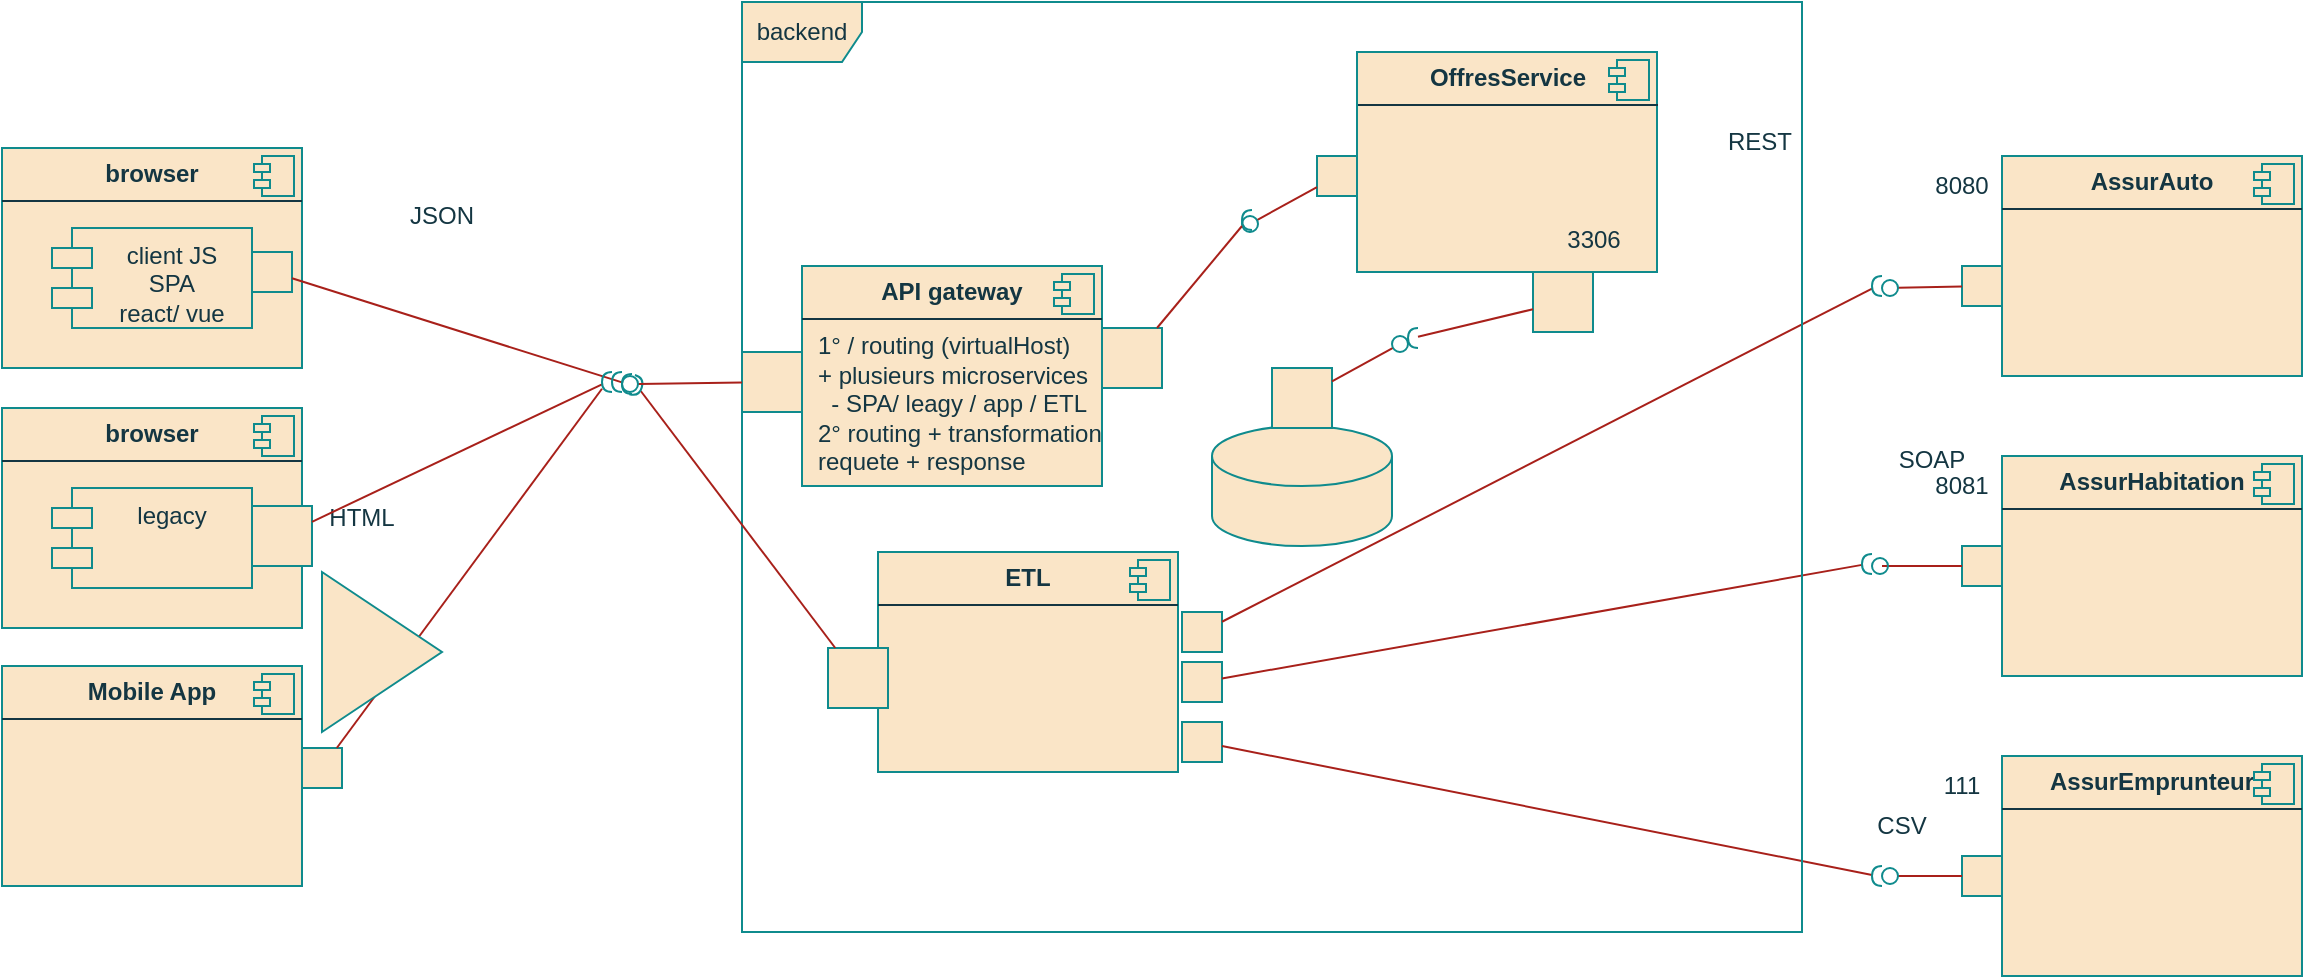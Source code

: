 <mxfile version="28.2.8">
  <diagram name="Page-1" id="EYg3MqegUCzYYS_CXkTB">
    <mxGraphModel dx="1836" dy="536" grid="1" gridSize="10" guides="1" tooltips="1" connect="1" arrows="1" fold="1" page="1" pageScale="1" pageWidth="827" pageHeight="1169" math="0" shadow="0">
      <root>
        <mxCell id="0" />
        <mxCell id="1" parent="0" />
        <mxCell id="wHHLx8FjQf187PXlfKUF-317" value="&lt;p style=&quot;margin:0px;margin-top:6px;text-align:center;&quot;&gt;&lt;b&gt;browser&lt;/b&gt;&lt;/p&gt;&lt;hr size=&quot;1&quot; style=&quot;border-style:solid;&quot;&gt;&lt;p style=&quot;margin:0px;margin-left:8px;&quot;&gt;&lt;br&gt;&lt;/p&gt;" style="align=left;overflow=fill;html=1;dropTarget=0;whiteSpace=wrap;strokeColor=#0F8B8D;fontColor=#143642;fillColor=#FAE5C7;labelBackgroundColor=none;" parent="1" vertex="1">
          <mxGeometry x="-240" y="318" width="150" height="110" as="geometry" />
        </mxCell>
        <mxCell id="wHHLx8FjQf187PXlfKUF-318" value="" style="shape=component;jettyWidth=8;jettyHeight=4;strokeColor=#0F8B8D;fontColor=#143642;fillColor=#FAE5C7;labelBackgroundColor=none;" parent="wHHLx8FjQf187PXlfKUF-317" vertex="1">
          <mxGeometry x="1" width="20" height="20" relative="1" as="geometry">
            <mxPoint x="-24" y="4" as="offset" />
          </mxGeometry>
        </mxCell>
        <mxCell id="wHHLx8FjQf187PXlfKUF-319" value="&lt;p style=&quot;margin:0px;margin-top:6px;text-align:center;&quot;&gt;&lt;b&gt;Mobile App&lt;/b&gt;&lt;/p&gt;&lt;hr size=&quot;1&quot; style=&quot;border-style:solid;&quot;&gt;&lt;p style=&quot;margin:0px;margin-left:8px;&quot;&gt;&lt;br&gt;&lt;/p&gt;" style="align=left;overflow=fill;html=1;dropTarget=0;whiteSpace=wrap;strokeColor=#0F8B8D;fontColor=#143642;fillColor=#FAE5C7;labelBackgroundColor=none;" parent="1" vertex="1">
          <mxGeometry x="-240" y="577" width="150" height="110" as="geometry" />
        </mxCell>
        <mxCell id="wHHLx8FjQf187PXlfKUF-320" value="" style="shape=component;jettyWidth=8;jettyHeight=4;strokeColor=#0F8B8D;fontColor=#143642;fillColor=#FAE5C7;labelBackgroundColor=none;" parent="wHHLx8FjQf187PXlfKUF-319" vertex="1">
          <mxGeometry x="1" width="20" height="20" relative="1" as="geometry">
            <mxPoint x="-24" y="4" as="offset" />
          </mxGeometry>
        </mxCell>
        <mxCell id="wHHLx8FjQf187PXlfKUF-321" value="&lt;div&gt;client JS&lt;/div&gt;&lt;div&gt;SPA&lt;/div&gt;&lt;div&gt;react/ vue&lt;/div&gt;" style="shape=module;align=left;spacingLeft=20;align=center;verticalAlign=top;whiteSpace=wrap;html=1;strokeColor=#0F8B8D;fontColor=#143642;fillColor=#FAE5C7;labelBackgroundColor=none;" parent="1" vertex="1">
          <mxGeometry x="-215" y="358" width="100" height="50" as="geometry" />
        </mxCell>
        <mxCell id="wHHLx8FjQf187PXlfKUF-322" value="&lt;p style=&quot;margin:0px;margin-top:6px;text-align:center;&quot;&gt;&lt;b&gt;OffresService&lt;/b&gt;&lt;/p&gt;&lt;hr size=&quot;1&quot; style=&quot;border-style:solid;&quot;&gt;&lt;p style=&quot;margin:0px;margin-left:8px;&quot;&gt;&lt;br&gt;&lt;/p&gt;" style="align=left;overflow=fill;html=1;dropTarget=0;whiteSpace=wrap;strokeColor=#0F8B8D;fontColor=#143642;fillColor=#FAE5C7;labelBackgroundColor=none;" parent="1" vertex="1">
          <mxGeometry x="437.5" y="270" width="150" height="110" as="geometry" />
        </mxCell>
        <mxCell id="wHHLx8FjQf187PXlfKUF-323" value="" style="shape=component;jettyWidth=8;jettyHeight=4;strokeColor=#0F8B8D;fontColor=#143642;fillColor=#FAE5C7;labelBackgroundColor=none;" parent="wHHLx8FjQf187PXlfKUF-322" vertex="1">
          <mxGeometry x="1" width="20" height="20" relative="1" as="geometry">
            <mxPoint x="-24" y="4" as="offset" />
          </mxGeometry>
        </mxCell>
        <mxCell id="wHHLx8FjQf187PXlfKUF-324" value="&lt;p style=&quot;margin:0px;margin-top:6px;text-align:center;&quot;&gt;&lt;b&gt;AssurAuto&lt;/b&gt;&lt;/p&gt;&lt;hr size=&quot;1&quot; style=&quot;border-style:solid;&quot;&gt;&lt;p style=&quot;margin:0px;margin-left:8px;&quot;&gt;&lt;br&gt;&lt;/p&gt;" style="align=left;overflow=fill;html=1;dropTarget=0;whiteSpace=wrap;strokeColor=#0F8B8D;fontColor=#143642;fillColor=#FAE5C7;labelBackgroundColor=none;" parent="1" vertex="1">
          <mxGeometry x="760" y="322" width="150" height="110" as="geometry" />
        </mxCell>
        <mxCell id="wHHLx8FjQf187PXlfKUF-325" value="" style="shape=component;jettyWidth=8;jettyHeight=4;strokeColor=#0F8B8D;fontColor=#143642;fillColor=#FAE5C7;labelBackgroundColor=none;" parent="wHHLx8FjQf187PXlfKUF-324" vertex="1">
          <mxGeometry x="1" width="20" height="20" relative="1" as="geometry">
            <mxPoint x="-24" y="4" as="offset" />
          </mxGeometry>
        </mxCell>
        <mxCell id="wHHLx8FjQf187PXlfKUF-326" value="&lt;p style=&quot;margin:0px;margin-top:6px;text-align:center;&quot;&gt;&lt;b&gt;AssurHabitation&lt;/b&gt;&lt;/p&gt;&lt;hr size=&quot;1&quot; style=&quot;border-style:solid;&quot;&gt;&lt;p style=&quot;margin:0px;margin-left:8px;&quot;&gt;&lt;br&gt;&lt;/p&gt;" style="align=left;overflow=fill;html=1;dropTarget=0;whiteSpace=wrap;strokeColor=#0F8B8D;fontColor=#143642;fillColor=#FAE5C7;labelBackgroundColor=none;" parent="1" vertex="1">
          <mxGeometry x="760" y="472" width="150" height="110" as="geometry" />
        </mxCell>
        <mxCell id="wHHLx8FjQf187PXlfKUF-327" value="" style="shape=component;jettyWidth=8;jettyHeight=4;strokeColor=#0F8B8D;fontColor=#143642;fillColor=#FAE5C7;labelBackgroundColor=none;" parent="wHHLx8FjQf187PXlfKUF-326" vertex="1">
          <mxGeometry x="1" width="20" height="20" relative="1" as="geometry">
            <mxPoint x="-24" y="4" as="offset" />
          </mxGeometry>
        </mxCell>
        <mxCell id="wHHLx8FjQf187PXlfKUF-328" value="&lt;p style=&quot;margin:0px;margin-top:6px;text-align:center;&quot;&gt;&lt;b&gt;AssurEmprunteur&lt;/b&gt;&lt;/p&gt;&lt;hr size=&quot;1&quot; style=&quot;border-style:solid;&quot;&gt;&lt;p style=&quot;margin:0px;margin-left:8px;&quot;&gt;&lt;br&gt;&lt;/p&gt;" style="align=left;overflow=fill;html=1;dropTarget=0;whiteSpace=wrap;strokeColor=#0F8B8D;fontColor=#143642;fillColor=#FAE5C7;labelBackgroundColor=none;" parent="1" vertex="1">
          <mxGeometry x="760" y="622" width="150" height="110" as="geometry" />
        </mxCell>
        <mxCell id="wHHLx8FjQf187PXlfKUF-329" value="" style="shape=component;jettyWidth=8;jettyHeight=4;strokeColor=#0F8B8D;fontColor=#143642;fillColor=#FAE5C7;labelBackgroundColor=none;" parent="wHHLx8FjQf187PXlfKUF-328" vertex="1">
          <mxGeometry x="1" width="20" height="20" relative="1" as="geometry">
            <mxPoint x="-24" y="4" as="offset" />
          </mxGeometry>
        </mxCell>
        <mxCell id="wHHLx8FjQf187PXlfKUF-337" value="" style="html=1;rounded=0;strokeColor=#0F8B8D;fontColor=#143642;fillColor=#FAE5C7;labelBackgroundColor=none;" parent="1" vertex="1">
          <mxGeometry x="417.5" y="322" width="20" height="20" as="geometry" />
        </mxCell>
        <mxCell id="wHHLx8FjQf187PXlfKUF-338" value="" style="endArrow=none;html=1;rounded=0;align=center;verticalAlign=top;endFill=0;labelBackgroundColor=none;endSize=2;strokeColor=#A8201A;fontColor=default;fillColor=#FAE5C7;" parent="1" source="wHHLx8FjQf187PXlfKUF-337" target="wHHLx8FjQf187PXlfKUF-339" edge="1">
          <mxGeometry relative="1" as="geometry" />
        </mxCell>
        <mxCell id="wHHLx8FjQf187PXlfKUF-339" value="" style="ellipse;html=1;fontSize=11;align=center;fillColor=none;points=[];aspect=fixed;resizable=0;verticalAlign=bottom;labelPosition=center;verticalLabelPosition=top;flipH=1;strokeColor=#0F8B8D;fontColor=#143642;labelBackgroundColor=none;" parent="1" vertex="1">
          <mxGeometry x="380" y="352" width="8" height="8" as="geometry" />
        </mxCell>
        <mxCell id="wHHLx8FjQf187PXlfKUF-340" value="" style="html=1;rounded=0;strokeColor=#0F8B8D;fontColor=#143642;fillColor=#FAE5C7;labelBackgroundColor=none;" parent="1" vertex="1">
          <mxGeometry x="-115" y="370" width="20" height="20" as="geometry" />
        </mxCell>
        <mxCell id="wHHLx8FjQf187PXlfKUF-341" value="" style="endArrow=none;html=1;rounded=0;align=center;verticalAlign=top;endFill=0;labelBackgroundColor=none;endSize=2;strokeColor=#A8201A;fontColor=default;fillColor=#FAE5C7;" parent="1" source="wHHLx8FjQf187PXlfKUF-340" target="wHHLx8FjQf187PXlfKUF-342" edge="1">
          <mxGeometry relative="1" as="geometry" />
        </mxCell>
        <mxCell id="wHHLx8FjQf187PXlfKUF-342" value="" style="shape=requiredInterface;html=1;fontSize=11;align=center;fillColor=none;points=[];aspect=fixed;resizable=0;verticalAlign=bottom;labelPosition=center;verticalLabelPosition=top;flipH=1;strokeColor=#0F8B8D;fontColor=#143642;labelBackgroundColor=none;" parent="1" vertex="1">
          <mxGeometry x="70" y="431" width="5" height="10" as="geometry" />
        </mxCell>
        <mxCell id="wHHLx8FjQf187PXlfKUF-343" value="" style="html=1;rounded=0;strokeColor=#0F8B8D;fontColor=#143642;fillColor=#FAE5C7;labelBackgroundColor=none;" parent="1" vertex="1">
          <mxGeometry x="-90" y="618" width="20" height="20" as="geometry" />
        </mxCell>
        <mxCell id="wHHLx8FjQf187PXlfKUF-344" value="" style="endArrow=none;html=1;rounded=0;align=center;verticalAlign=top;endFill=0;labelBackgroundColor=none;endSize=2;strokeColor=#A8201A;fontColor=default;fillColor=#FAE5C7;" parent="1" source="wHHLx8FjQf187PXlfKUF-343" target="wHHLx8FjQf187PXlfKUF-345" edge="1">
          <mxGeometry relative="1" as="geometry" />
        </mxCell>
        <mxCell id="wHHLx8FjQf187PXlfKUF-346" value="" style="html=1;rounded=0;strokeColor=#0F8B8D;fontColor=#143642;fillColor=#FAE5C7;labelBackgroundColor=none;" parent="1" vertex="1">
          <mxGeometry x="740" y="377" width="20" height="20" as="geometry" />
        </mxCell>
        <mxCell id="wHHLx8FjQf187PXlfKUF-347" value="" style="endArrow=none;html=1;rounded=0;align=center;verticalAlign=top;endFill=0;labelBackgroundColor=none;endSize=2;strokeColor=#A8201A;fontColor=default;fillColor=#FAE5C7;" parent="1" source="wHHLx8FjQf187PXlfKUF-346" target="wHHLx8FjQf187PXlfKUF-348" edge="1">
          <mxGeometry relative="1" as="geometry" />
        </mxCell>
        <mxCell id="wHHLx8FjQf187PXlfKUF-348" value="" style="ellipse;html=1;fontSize=11;align=center;fillColor=none;points=[];aspect=fixed;resizable=0;verticalAlign=bottom;labelPosition=center;verticalLabelPosition=top;flipH=1;strokeColor=#0F8B8D;fontColor=#143642;labelBackgroundColor=none;" parent="1" vertex="1">
          <mxGeometry x="700" y="384" width="8" height="8" as="geometry" />
        </mxCell>
        <mxCell id="wHHLx8FjQf187PXlfKUF-349" value="" style="html=1;rounded=0;strokeColor=#0F8B8D;fontColor=#143642;fillColor=#FAE5C7;labelBackgroundColor=none;" parent="1" vertex="1">
          <mxGeometry x="350" y="550" width="20" height="20" as="geometry" />
        </mxCell>
        <mxCell id="wHHLx8FjQf187PXlfKUF-350" value="" style="endArrow=none;html=1;rounded=0;align=center;verticalAlign=top;endFill=0;labelBackgroundColor=none;endSize=2;strokeColor=#A8201A;fontColor=default;fillColor=#FAE5C7;" parent="1" source="wHHLx8FjQf187PXlfKUF-349" target="wHHLx8FjQf187PXlfKUF-351" edge="1">
          <mxGeometry relative="1" as="geometry" />
        </mxCell>
        <mxCell id="wHHLx8FjQf187PXlfKUF-351" value="" style="shape=requiredInterface;html=1;fontSize=11;align=center;fillColor=none;points=[];aspect=fixed;resizable=0;verticalAlign=bottom;labelPosition=center;verticalLabelPosition=top;flipH=1;strokeColor=#0F8B8D;fontColor=#143642;labelBackgroundColor=none;" parent="1" vertex="1">
          <mxGeometry x="695" y="382" width="5" height="10" as="geometry" />
        </mxCell>
        <mxCell id="wHHLx8FjQf187PXlfKUF-352" value="" style="html=1;rounded=0;strokeColor=#0F8B8D;fontColor=#143642;fillColor=#FAE5C7;labelBackgroundColor=none;" parent="1" vertex="1">
          <mxGeometry x="350" y="575" width="20" height="20" as="geometry" />
        </mxCell>
        <mxCell id="wHHLx8FjQf187PXlfKUF-353" value="" style="endArrow=none;html=1;rounded=0;align=center;verticalAlign=top;endFill=0;labelBackgroundColor=none;endSize=2;strokeColor=#A8201A;fontColor=default;fillColor=#FAE5C7;" parent="1" source="wHHLx8FjQf187PXlfKUF-352" target="wHHLx8FjQf187PXlfKUF-354" edge="1">
          <mxGeometry relative="1" as="geometry" />
        </mxCell>
        <mxCell id="wHHLx8FjQf187PXlfKUF-354" value="" style="shape=requiredInterface;html=1;fontSize=11;align=center;fillColor=none;points=[];aspect=fixed;resizable=0;verticalAlign=bottom;labelPosition=center;verticalLabelPosition=top;flipH=1;strokeColor=#0F8B8D;fontColor=#143642;labelBackgroundColor=none;" parent="1" vertex="1">
          <mxGeometry x="690" y="521" width="5" height="10" as="geometry" />
        </mxCell>
        <mxCell id="wHHLx8FjQf187PXlfKUF-355" value="" style="html=1;rounded=0;strokeColor=#0F8B8D;fontColor=#143642;fillColor=#FAE5C7;labelBackgroundColor=none;" parent="1" vertex="1">
          <mxGeometry x="740" y="517" width="20" height="20" as="geometry" />
        </mxCell>
        <mxCell id="wHHLx8FjQf187PXlfKUF-356" value="" style="endArrow=none;html=1;rounded=0;align=center;verticalAlign=top;endFill=0;labelBackgroundColor=none;endSize=2;strokeColor=#A8201A;fontColor=default;fillColor=#FAE5C7;" parent="1" source="wHHLx8FjQf187PXlfKUF-357" edge="1">
          <mxGeometry relative="1" as="geometry">
            <mxPoint x="700" y="527" as="targetPoint" />
          </mxGeometry>
        </mxCell>
        <mxCell id="wHHLx8FjQf187PXlfKUF-358" value="" style="endArrow=none;html=1;rounded=0;align=center;verticalAlign=top;endFill=0;labelBackgroundColor=none;endSize=2;strokeColor=#A8201A;fontColor=default;fillColor=#FAE5C7;" parent="1" source="wHHLx8FjQf187PXlfKUF-355" target="wHHLx8FjQf187PXlfKUF-357" edge="1">
          <mxGeometry relative="1" as="geometry">
            <mxPoint x="740" y="527" as="sourcePoint" />
            <mxPoint x="700" y="527" as="targetPoint" />
          </mxGeometry>
        </mxCell>
        <mxCell id="wHHLx8FjQf187PXlfKUF-357" value="" style="ellipse;html=1;fontSize=11;align=center;fillColor=none;points=[];aspect=fixed;resizable=0;verticalAlign=bottom;labelPosition=center;verticalLabelPosition=top;flipH=1;strokeColor=#0F8B8D;fontColor=#143642;labelBackgroundColor=none;" parent="1" vertex="1">
          <mxGeometry x="695" y="523" width="8" height="8" as="geometry" />
        </mxCell>
        <mxCell id="wHHLx8FjQf187PXlfKUF-359" value="" style="html=1;rounded=0;strokeColor=#0F8B8D;fontColor=#143642;fillColor=#FAE5C7;labelBackgroundColor=none;" parent="1" vertex="1">
          <mxGeometry x="740" y="672" width="20" height="20" as="geometry" />
        </mxCell>
        <mxCell id="wHHLx8FjQf187PXlfKUF-360" value="" style="endArrow=none;html=1;rounded=0;align=center;verticalAlign=top;endFill=0;labelBackgroundColor=none;endSize=2;strokeColor=#A8201A;fontColor=default;fillColor=#FAE5C7;" parent="1" source="wHHLx8FjQf187PXlfKUF-359" target="wHHLx8FjQf187PXlfKUF-361" edge="1">
          <mxGeometry relative="1" as="geometry" />
        </mxCell>
        <mxCell id="wHHLx8FjQf187PXlfKUF-361" value="" style="ellipse;html=1;fontSize=11;align=center;fillColor=none;points=[];aspect=fixed;resizable=0;verticalAlign=bottom;labelPosition=center;verticalLabelPosition=top;flipH=1;strokeColor=#0F8B8D;fontColor=#143642;labelBackgroundColor=none;" parent="1" vertex="1">
          <mxGeometry x="700" y="678" width="8" height="8" as="geometry" />
        </mxCell>
        <mxCell id="wHHLx8FjQf187PXlfKUF-362" value="" style="html=1;rounded=0;strokeColor=#0F8B8D;fontColor=#143642;fillColor=#FAE5C7;labelBackgroundColor=none;" parent="1" vertex="1">
          <mxGeometry x="350" y="605" width="20" height="20" as="geometry" />
        </mxCell>
        <mxCell id="wHHLx8FjQf187PXlfKUF-363" value="" style="endArrow=none;html=1;rounded=0;align=center;verticalAlign=top;endFill=0;labelBackgroundColor=none;endSize=2;strokeColor=#A8201A;fontColor=default;fillColor=#FAE5C7;" parent="1" source="wHHLx8FjQf187PXlfKUF-362" target="wHHLx8FjQf187PXlfKUF-364" edge="1">
          <mxGeometry relative="1" as="geometry" />
        </mxCell>
        <mxCell id="wHHLx8FjQf187PXlfKUF-364" value="" style="shape=requiredInterface;html=1;fontSize=11;align=center;fillColor=none;points=[];aspect=fixed;resizable=0;verticalAlign=bottom;labelPosition=center;verticalLabelPosition=top;flipH=1;strokeColor=#0F8B8D;fontColor=#143642;labelBackgroundColor=none;" parent="1" vertex="1">
          <mxGeometry x="695" y="677" width="5" height="10" as="geometry" />
        </mxCell>
        <mxCell id="wHHLx8FjQf187PXlfKUF-365" value="REST" style="text;html=1;whiteSpace=wrap;strokeColor=none;fillColor=none;align=center;verticalAlign=middle;rounded=0;fontColor=#143642;labelBackgroundColor=none;" parent="1" vertex="1">
          <mxGeometry x="609" y="300" width="60" height="30" as="geometry" />
        </mxCell>
        <mxCell id="wHHLx8FjQf187PXlfKUF-366" value="SOAP" style="text;html=1;whiteSpace=wrap;strokeColor=none;fillColor=none;align=center;verticalAlign=middle;rounded=0;fontColor=#143642;labelBackgroundColor=none;" parent="1" vertex="1">
          <mxGeometry x="695" y="459" width="60" height="30" as="geometry" />
        </mxCell>
        <mxCell id="wHHLx8FjQf187PXlfKUF-367" value="CSV" style="text;html=1;whiteSpace=wrap;strokeColor=none;fillColor=none;align=center;verticalAlign=middle;rounded=0;fontColor=#143642;labelBackgroundColor=none;" parent="1" vertex="1">
          <mxGeometry x="680" y="642" width="60" height="30" as="geometry" />
        </mxCell>
        <mxCell id="wHHLx8FjQf187PXlfKUF-369" value="" style="shape=cylinder3;whiteSpace=wrap;html=1;boundedLbl=1;backgroundOutline=1;size=15;strokeColor=#0F8B8D;fontColor=#143642;fillColor=#FAE5C7;labelBackgroundColor=none;" parent="1" vertex="1">
          <mxGeometry x="365" y="457" width="90" height="60" as="geometry" />
        </mxCell>
        <mxCell id="wHHLx8FjQf187PXlfKUF-377" value="3306" style="text;html=1;whiteSpace=wrap;strokeColor=none;fillColor=none;align=center;verticalAlign=middle;rounded=0;fontColor=#143642;labelBackgroundColor=none;" parent="1" vertex="1">
          <mxGeometry x="525.5" y="349" width="60" height="30" as="geometry" />
        </mxCell>
        <mxCell id="wHHLx8FjQf187PXlfKUF-378" value="111" style="text;html=1;whiteSpace=wrap;strokeColor=none;fillColor=none;align=center;verticalAlign=middle;rounded=0;fontColor=#143642;labelBackgroundColor=none;" parent="1" vertex="1">
          <mxGeometry x="710" y="622" width="60" height="30" as="geometry" />
        </mxCell>
        <mxCell id="wHHLx8FjQf187PXlfKUF-380" value="8081" style="text;html=1;whiteSpace=wrap;strokeColor=none;fillColor=none;align=center;verticalAlign=middle;rounded=0;fontColor=#143642;labelBackgroundColor=none;" parent="1" vertex="1">
          <mxGeometry x="710" y="472" width="60" height="30" as="geometry" />
        </mxCell>
        <mxCell id="wHHLx8FjQf187PXlfKUF-381" value="8080" style="text;html=1;whiteSpace=wrap;strokeColor=none;fillColor=none;align=center;verticalAlign=middle;rounded=0;fontColor=#143642;labelBackgroundColor=none;" parent="1" vertex="1">
          <mxGeometry x="710" y="322" width="60" height="30" as="geometry" />
        </mxCell>
        <mxCell id="YbxOh7yJ6creDO0HIEOD-1" value="backend" style="shape=umlFrame;whiteSpace=wrap;html=1;pointerEvents=0;labelBackgroundColor=none;fillColor=#FAE5C7;strokeColor=#0F8B8D;fontColor=#143642;" vertex="1" parent="1">
          <mxGeometry x="130" y="245" width="530" height="465" as="geometry" />
        </mxCell>
        <mxCell id="YbxOh7yJ6creDO0HIEOD-2" value="&lt;p style=&quot;margin:0px;margin-top:6px;text-align:center;&quot;&gt;&lt;b&gt;browser&lt;/b&gt;&lt;/p&gt;&lt;hr size=&quot;1&quot; style=&quot;border-style:solid;&quot;&gt;&lt;p style=&quot;margin:0px;margin-left:8px;&quot;&gt;&lt;br&gt;&lt;/p&gt;" style="align=left;overflow=fill;html=1;dropTarget=0;whiteSpace=wrap;strokeColor=#0F8B8D;fontColor=#143642;fillColor=#FAE5C7;labelBackgroundColor=none;" vertex="1" parent="1">
          <mxGeometry x="-240" y="448" width="150" height="110" as="geometry" />
        </mxCell>
        <mxCell id="YbxOh7yJ6creDO0HIEOD-3" value="" style="shape=component;jettyWidth=8;jettyHeight=4;strokeColor=#0F8B8D;fontColor=#143642;fillColor=#FAE5C7;labelBackgroundColor=none;" vertex="1" parent="YbxOh7yJ6creDO0HIEOD-2">
          <mxGeometry x="1" width="20" height="20" relative="1" as="geometry">
            <mxPoint x="-24" y="4" as="offset" />
          </mxGeometry>
        </mxCell>
        <mxCell id="YbxOh7yJ6creDO0HIEOD-4" value="legacy" style="shape=module;align=left;spacingLeft=20;align=center;verticalAlign=top;whiteSpace=wrap;html=1;strokeColor=#0F8B8D;fontColor=#143642;fillColor=#FAE5C7;labelBackgroundColor=none;" vertex="1" parent="1">
          <mxGeometry x="-215" y="488" width="100" height="50" as="geometry" />
        </mxCell>
        <mxCell id="YbxOh7yJ6creDO0HIEOD-6" value="" style="html=1;rounded=0;strokeColor=#0F8B8D;fontColor=#143642;fillColor=#FAE5C7;" vertex="1" parent="1">
          <mxGeometry x="-115" y="497" width="30" height="30" as="geometry" />
        </mxCell>
        <mxCell id="YbxOh7yJ6creDO0HIEOD-7" value="" style="endArrow=none;html=1;rounded=0;align=center;verticalAlign=top;endFill=0;labelBackgroundColor=none;endSize=2;strokeColor=#A8201A;fontColor=#143642;fillColor=#FAE5C7;" edge="1" source="wHHLx8FjQf187PXlfKUF-345" target="YbxOh7yJ6creDO0HIEOD-8" parent="1">
          <mxGeometry relative="1" as="geometry" />
        </mxCell>
        <mxCell id="YbxOh7yJ6creDO0HIEOD-8" value="" style="shape=requiredInterface;html=1;fontSize=11;align=center;fillColor=none;points=[];aspect=fixed;resizable=0;verticalAlign=bottom;labelPosition=center;verticalLabelPosition=top;flipH=1;strokeColor=#0F8B8D;fontColor=#143642;" vertex="1" parent="1">
          <mxGeometry x="65" y="430" width="5" height="10" as="geometry" />
        </mxCell>
        <mxCell id="YbxOh7yJ6creDO0HIEOD-9" value="JSON" style="text;html=1;whiteSpace=wrap;strokeColor=none;fillColor=none;align=center;verticalAlign=middle;rounded=0;fontColor=#143642;" vertex="1" parent="1">
          <mxGeometry x="-50" y="337" width="60" height="30" as="geometry" />
        </mxCell>
        <mxCell id="YbxOh7yJ6creDO0HIEOD-10" value="JSON" style="text;html=1;whiteSpace=wrap;strokeColor=none;fillColor=none;align=center;verticalAlign=middle;rounded=0;fontColor=#143642;" vertex="1" parent="1">
          <mxGeometry x="-80" y="560" width="60" height="30" as="geometry" />
        </mxCell>
        <mxCell id="YbxOh7yJ6creDO0HIEOD-11" value="HTML" style="text;html=1;whiteSpace=wrap;strokeColor=none;fillColor=none;align=center;verticalAlign=middle;rounded=0;fontColor=#143642;" vertex="1" parent="1">
          <mxGeometry x="-90" y="488" width="60" height="30" as="geometry" />
        </mxCell>
        <mxCell id="YbxOh7yJ6creDO0HIEOD-12" value="&lt;p style=&quot;margin:0px;margin-top:6px;text-align:center;&quot;&gt;&lt;b&gt;ETL&lt;/b&gt;&lt;/p&gt;&lt;hr size=&quot;1&quot; style=&quot;border-style:solid;&quot;&gt;&lt;p style=&quot;margin:0px;margin-left:8px;&quot;&gt;&lt;br&gt;&lt;/p&gt;" style="align=left;overflow=fill;html=1;dropTarget=0;whiteSpace=wrap;strokeColor=#0F8B8D;fontColor=#143642;fillColor=#FAE5C7;labelBackgroundColor=none;" vertex="1" parent="1">
          <mxGeometry x="198" y="520" width="150" height="110" as="geometry" />
        </mxCell>
        <mxCell id="YbxOh7yJ6creDO0HIEOD-13" value="" style="shape=component;jettyWidth=8;jettyHeight=4;strokeColor=#0F8B8D;fontColor=#143642;fillColor=#FAE5C7;labelBackgroundColor=none;" vertex="1" parent="YbxOh7yJ6creDO0HIEOD-12">
          <mxGeometry x="1" width="20" height="20" relative="1" as="geometry">
            <mxPoint x="-24" y="4" as="offset" />
          </mxGeometry>
        </mxCell>
        <mxCell id="YbxOh7yJ6creDO0HIEOD-15" value="" style="html=1;rounded=0;strokeColor=#0F8B8D;fontColor=#143642;fillColor=#FAE5C7;" vertex="1" parent="1">
          <mxGeometry x="173" y="568" width="30" height="30" as="geometry" />
        </mxCell>
        <mxCell id="YbxOh7yJ6creDO0HIEOD-16" value="" style="endArrow=none;html=1;rounded=0;align=center;verticalAlign=top;endFill=0;labelBackgroundColor=none;endSize=2;strokeColor=#A8201A;fontColor=#143642;fillColor=#FAE5C7;" edge="1" source="YbxOh7yJ6creDO0HIEOD-15" target="YbxOh7yJ6creDO0HIEOD-17" parent="1">
          <mxGeometry relative="1" as="geometry" />
        </mxCell>
        <mxCell id="YbxOh7yJ6creDO0HIEOD-17" value="" style="shape=requiredInterface;html=1;fontSize=11;align=center;fillColor=none;points=[];aspect=fixed;resizable=0;verticalAlign=bottom;labelPosition=center;verticalLabelPosition=top;flipH=1;strokeColor=#0F8B8D;fontColor=#143642;rotation=-164;" vertex="1" parent="1">
          <mxGeometry x="75" y="432" width="5" height="10" as="geometry" />
        </mxCell>
        <mxCell id="YbxOh7yJ6creDO0HIEOD-19" value="" style="triangle;whiteSpace=wrap;html=1;strokeColor=#0F8B8D;fontColor=#143642;fillColor=#FAE5C7;" vertex="1" parent="1">
          <mxGeometry x="-80" y="530" width="60" height="80" as="geometry" />
        </mxCell>
        <mxCell id="YbxOh7yJ6creDO0HIEOD-20" value="&lt;p style=&quot;margin:0px;margin-top:6px;text-align:center;&quot;&gt;&lt;b&gt;API gateway&lt;/b&gt;&lt;/p&gt;&lt;hr size=&quot;1&quot; style=&quot;border-style:solid;&quot;&gt;&lt;p style=&quot;margin:0px;margin-left:8px;&quot;&gt;1° / routing (virtualHost)&lt;/p&gt;&lt;p style=&quot;margin:0px;margin-left:8px;&quot;&gt;+ plusieurs microservices&amp;nbsp;&lt;/p&gt;&lt;p style=&quot;margin:0px;margin-left:8px;&quot;&gt;&amp;nbsp; - SPA/ leagy / app / ETL&lt;/p&gt;&lt;p style=&quot;margin:0px;margin-left:8px;&quot;&gt;2° routing + transformation requete + response&lt;/p&gt;" style="align=left;overflow=fill;html=1;dropTarget=0;whiteSpace=wrap;strokeColor=#0F8B8D;fontColor=#143642;fillColor=#FAE5C7;labelBackgroundColor=none;" vertex="1" parent="1">
          <mxGeometry x="160" y="377" width="150" height="110" as="geometry" />
        </mxCell>
        <mxCell id="YbxOh7yJ6creDO0HIEOD-21" value="" style="shape=component;jettyWidth=8;jettyHeight=4;strokeColor=#0F8B8D;fontColor=#143642;fillColor=#FAE5C7;labelBackgroundColor=none;" vertex="1" parent="YbxOh7yJ6creDO0HIEOD-20">
          <mxGeometry x="1" width="20" height="20" relative="1" as="geometry">
            <mxPoint x="-24" y="4" as="offset" />
          </mxGeometry>
        </mxCell>
        <mxCell id="YbxOh7yJ6creDO0HIEOD-22" value="" style="html=1;rounded=0;strokeColor=#0F8B8D;fontColor=#143642;fillColor=#FAE5C7;" vertex="1" parent="1">
          <mxGeometry x="130" y="420" width="30" height="30" as="geometry" />
        </mxCell>
        <mxCell id="YbxOh7yJ6creDO0HIEOD-23" value="" style="endArrow=none;html=1;rounded=0;align=center;verticalAlign=top;endFill=0;labelBackgroundColor=none;endSize=2;strokeColor=#A8201A;fontColor=#143642;fillColor=#FAE5C7;" edge="1" source="YbxOh7yJ6creDO0HIEOD-22" target="YbxOh7yJ6creDO0HIEOD-24" parent="1">
          <mxGeometry relative="1" as="geometry" />
        </mxCell>
        <mxCell id="YbxOh7yJ6creDO0HIEOD-24" value="" style="ellipse;html=1;fontSize=11;align=center;fillColor=none;points=[];aspect=fixed;resizable=0;verticalAlign=bottom;labelPosition=center;verticalLabelPosition=top;flipH=1;strokeColor=#0F8B8D;fontColor=#143642;" vertex="1" parent="1">
          <mxGeometry x="70" y="432" width="8" height="8" as="geometry" />
        </mxCell>
        <mxCell id="YbxOh7yJ6creDO0HIEOD-25" value="" style="endArrow=none;html=1;rounded=0;align=center;verticalAlign=top;endFill=0;labelBackgroundColor=none;endSize=2;strokeColor=#A8201A;fontColor=#143642;fillColor=#FAE5C7;" edge="1" parent="1" source="YbxOh7yJ6creDO0HIEOD-6" target="wHHLx8FjQf187PXlfKUF-345">
          <mxGeometry relative="1" as="geometry">
            <mxPoint x="-85" y="505" as="sourcePoint" />
            <mxPoint x="65" y="436" as="targetPoint" />
          </mxGeometry>
        </mxCell>
        <mxCell id="wHHLx8FjQf187PXlfKUF-345" value="" style="shape=requiredInterface;html=1;fontSize=11;align=center;fillColor=none;points=[];aspect=fixed;resizable=0;verticalAlign=bottom;labelPosition=center;verticalLabelPosition=top;flipH=1;strokeColor=#0F8B8D;fontColor=#143642;labelBackgroundColor=none;" parent="1" vertex="1">
          <mxGeometry x="60" y="430" width="5" height="10" as="geometry" />
        </mxCell>
        <mxCell id="YbxOh7yJ6creDO0HIEOD-27" value="" style="html=1;rounded=0;strokeColor=#0F8B8D;fontColor=#143642;fillColor=#FAE5C7;" vertex="1" parent="1">
          <mxGeometry x="395" y="428" width="30" height="30" as="geometry" />
        </mxCell>
        <mxCell id="YbxOh7yJ6creDO0HIEOD-28" value="" style="endArrow=none;html=1;rounded=0;align=center;verticalAlign=top;endFill=0;labelBackgroundColor=none;endSize=2;strokeColor=#A8201A;fontColor=#143642;fillColor=#FAE5C7;" edge="1" source="YbxOh7yJ6creDO0HIEOD-27" target="YbxOh7yJ6creDO0HIEOD-29" parent="1">
          <mxGeometry relative="1" as="geometry" />
        </mxCell>
        <mxCell id="YbxOh7yJ6creDO0HIEOD-29" value="" style="ellipse;html=1;fontSize=11;align=center;fillColor=none;points=[];aspect=fixed;resizable=0;verticalAlign=bottom;labelPosition=center;verticalLabelPosition=top;flipH=1;strokeColor=#0F8B8D;fontColor=#143642;" vertex="1" parent="1">
          <mxGeometry x="455" y="412" width="8" height="8" as="geometry" />
        </mxCell>
        <mxCell id="YbxOh7yJ6creDO0HIEOD-32" value="" style="html=1;rounded=0;strokeColor=#0F8B8D;fontColor=#143642;fillColor=#FAE5C7;" vertex="1" parent="1">
          <mxGeometry x="525.5" y="380" width="30" height="30" as="geometry" />
        </mxCell>
        <mxCell id="YbxOh7yJ6creDO0HIEOD-33" value="" style="endArrow=none;html=1;rounded=0;align=center;verticalAlign=top;endFill=0;labelBackgroundColor=none;endSize=2;strokeColor=#A8201A;fontColor=#143642;fillColor=#FAE5C7;" edge="1" source="YbxOh7yJ6creDO0HIEOD-32" target="YbxOh7yJ6creDO0HIEOD-34" parent="1">
          <mxGeometry relative="1" as="geometry" />
        </mxCell>
        <mxCell id="YbxOh7yJ6creDO0HIEOD-34" value="" style="shape=requiredInterface;html=1;fontSize=11;align=center;fillColor=none;points=[];aspect=fixed;resizable=0;verticalAlign=bottom;labelPosition=center;verticalLabelPosition=top;flipH=1;strokeColor=#0F8B8D;fontColor=#143642;" vertex="1" parent="1">
          <mxGeometry x="463" y="408" width="5" height="10" as="geometry" />
        </mxCell>
        <mxCell id="YbxOh7yJ6creDO0HIEOD-35" value="" style="html=1;rounded=0;strokeColor=#0F8B8D;fontColor=#143642;fillColor=#FAE5C7;" vertex="1" parent="1">
          <mxGeometry x="310" y="408" width="30" height="30" as="geometry" />
        </mxCell>
        <mxCell id="YbxOh7yJ6creDO0HIEOD-36" value="" style="endArrow=none;html=1;rounded=0;align=center;verticalAlign=top;endFill=0;labelBackgroundColor=none;endSize=2;strokeColor=#A8201A;fontColor=#143642;fillColor=#FAE5C7;" edge="1" source="YbxOh7yJ6creDO0HIEOD-35" target="YbxOh7yJ6creDO0HIEOD-37" parent="1">
          <mxGeometry relative="1" as="geometry" />
        </mxCell>
        <mxCell id="YbxOh7yJ6creDO0HIEOD-37" value="" style="shape=requiredInterface;html=1;fontSize=11;align=center;fillColor=none;points=[];aspect=fixed;resizable=0;verticalAlign=bottom;labelPosition=center;verticalLabelPosition=top;flipH=1;strokeColor=#0F8B8D;fontColor=#143642;" vertex="1" parent="1">
          <mxGeometry x="380" y="349" width="5" height="10" as="geometry" />
        </mxCell>
      </root>
    </mxGraphModel>
  </diagram>
</mxfile>
